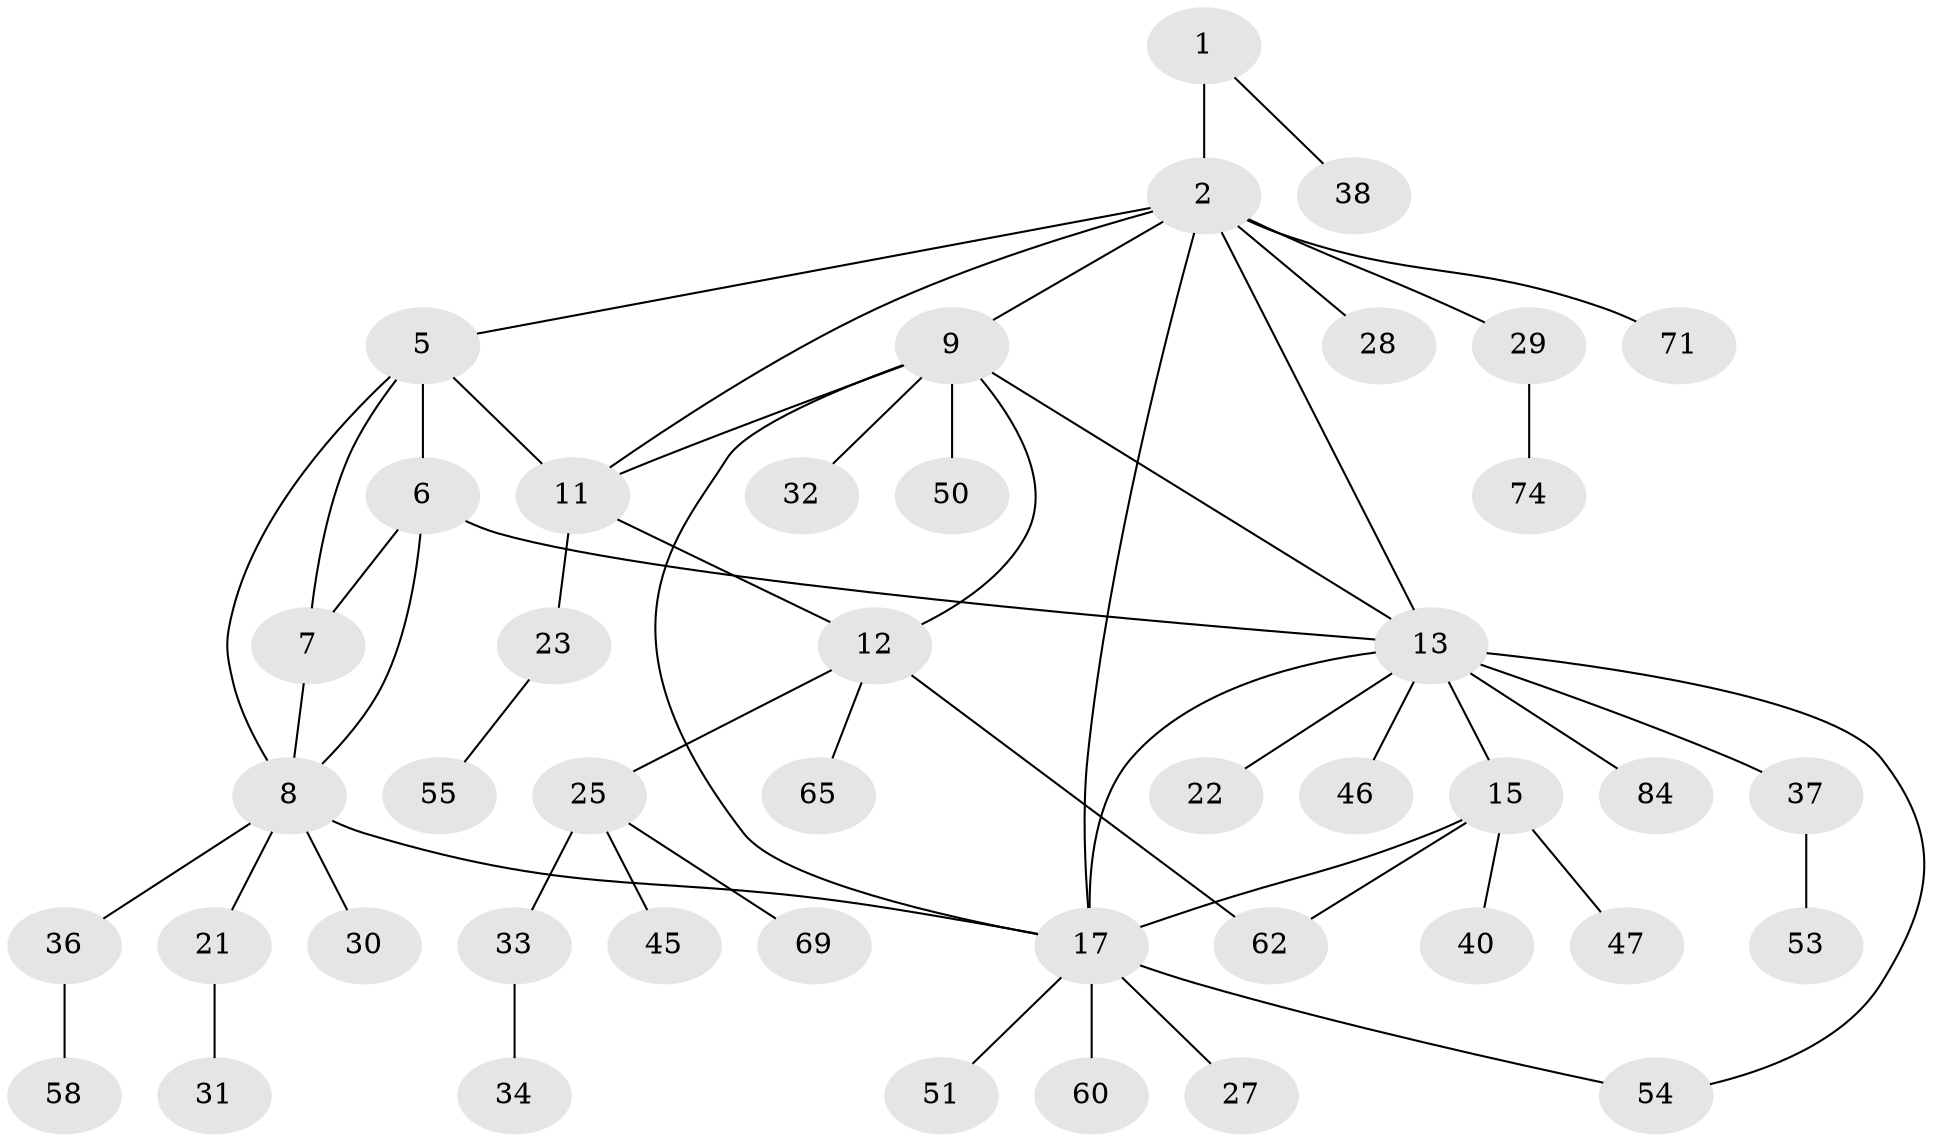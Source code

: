 // original degree distribution, {5: 0.056179775280898875, 8: 0.0449438202247191, 3: 0.0449438202247191, 6: 0.011235955056179775, 4: 0.0449438202247191, 9: 0.02247191011235955, 7: 0.033707865168539325, 10: 0.02247191011235955, 2: 0.15730337078651685, 1: 0.5617977528089888}
// Generated by graph-tools (version 1.1) at 2025/15/03/09/25 04:15:52]
// undirected, 44 vertices, 57 edges
graph export_dot {
graph [start="1"]
  node [color=gray90,style=filled];
  1 [super="+3+48"];
  2 [super="+44+4"];
  5;
  6 [super="+75+43"];
  7 [super="+68"];
  8 [super="+64+86"];
  9 [super="+10"];
  11 [super="+73+81"];
  12 [super="+52"];
  13 [super="+14+24+77+87"];
  15 [super="+16"];
  17 [super="+63+80+18+19"];
  21;
  22;
  23;
  25 [super="+39"];
  27;
  28;
  29;
  30;
  31 [super="+78+61"];
  32;
  33;
  34;
  36;
  37;
  38;
  40;
  45;
  46;
  47;
  50;
  51;
  53;
  54 [super="+66"];
  55;
  58 [super="+82+89+67"];
  60;
  62 [super="+76"];
  65;
  69;
  71;
  74;
  84;
  1 -- 2 [weight=4];
  1 -- 38;
  2 -- 17;
  2 -- 71;
  2 -- 11;
  2 -- 9;
  2 -- 13;
  2 -- 5;
  2 -- 28;
  2 -- 29;
  5 -- 6;
  5 -- 7;
  5 -- 8;
  5 -- 11;
  6 -- 7;
  6 -- 8;
  6 -- 13;
  7 -- 8;
  8 -- 21;
  8 -- 30;
  8 -- 36;
  8 -- 17;
  9 -- 11 [weight=2];
  9 -- 12 [weight=2];
  9 -- 32;
  9 -- 50;
  9 -- 13;
  9 -- 17;
  11 -- 12;
  11 -- 23;
  12 -- 25;
  12 -- 62;
  12 -- 65;
  13 -- 15 [weight=4];
  13 -- 37;
  13 -- 46;
  13 -- 84;
  13 -- 22;
  13 -- 54;
  13 -- 17 [weight=2];
  15 -- 40;
  15 -- 47;
  15 -- 17;
  15 -- 62;
  17 -- 51;
  17 -- 27;
  17 -- 60;
  17 -- 54;
  21 -- 31;
  23 -- 55;
  25 -- 33;
  25 -- 45;
  25 -- 69;
  29 -- 74;
  33 -- 34;
  36 -- 58;
  37 -- 53;
}

